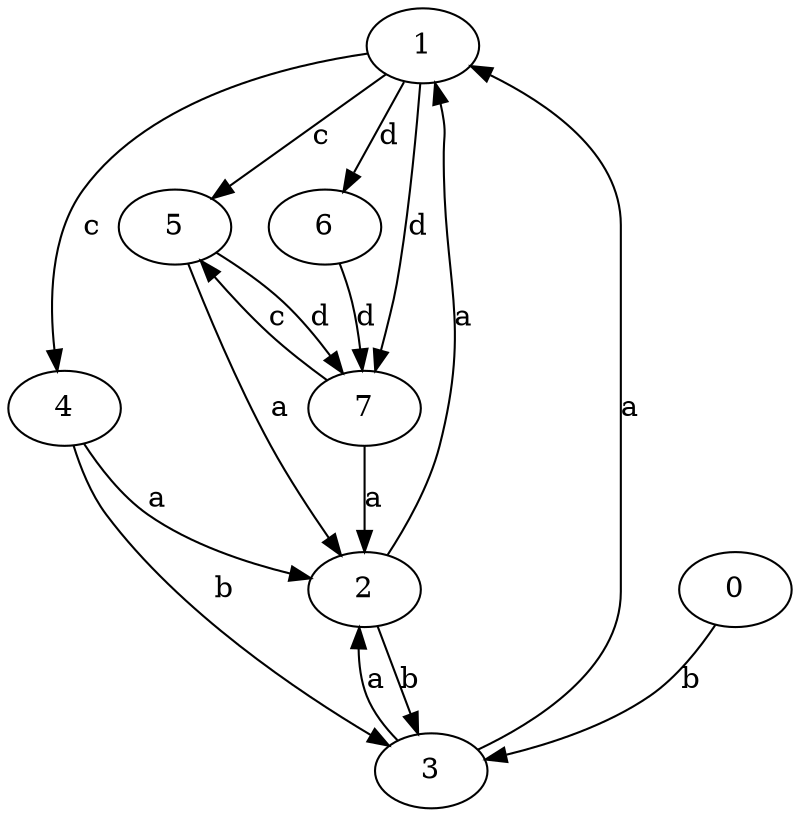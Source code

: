 strict digraph  {
1;
2;
3;
4;
5;
0;
6;
7;
1 -> 4  [label=c];
1 -> 5  [label=c];
1 -> 6  [label=d];
1 -> 7  [label=d];
2 -> 1  [label=a];
2 -> 3  [label=b];
3 -> 1  [label=a];
3 -> 2  [label=a];
4 -> 2  [label=a];
4 -> 3  [label=b];
5 -> 2  [label=a];
5 -> 7  [label=d];
0 -> 3  [label=b];
6 -> 7  [label=d];
7 -> 2  [label=a];
7 -> 5  [label=c];
}
